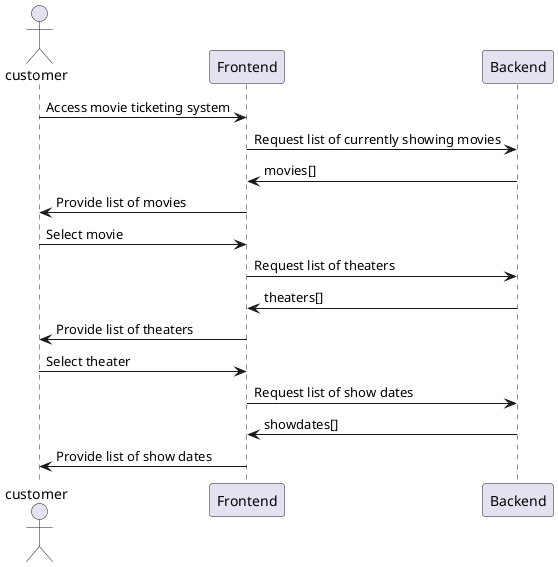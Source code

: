 @startuml

@startuml
actor customer
participant “Frontend” as front
participant “Backend” as back

customer -> front : Access movie ticketing system
front -> back : Request list of currently showing movies
front <– back : movies[]
customer <– front : Provide list of movies
customer -> front : Select movie
front -> back : Request list of theaters
front <– back : theaters[]
customer <– front : Provide list of theaters
customer -> front : Select theater
front -> back : Request list of show dates
front <– back : showdates[]
customer <– front : Provide list of show dates
@enduml

@enduml